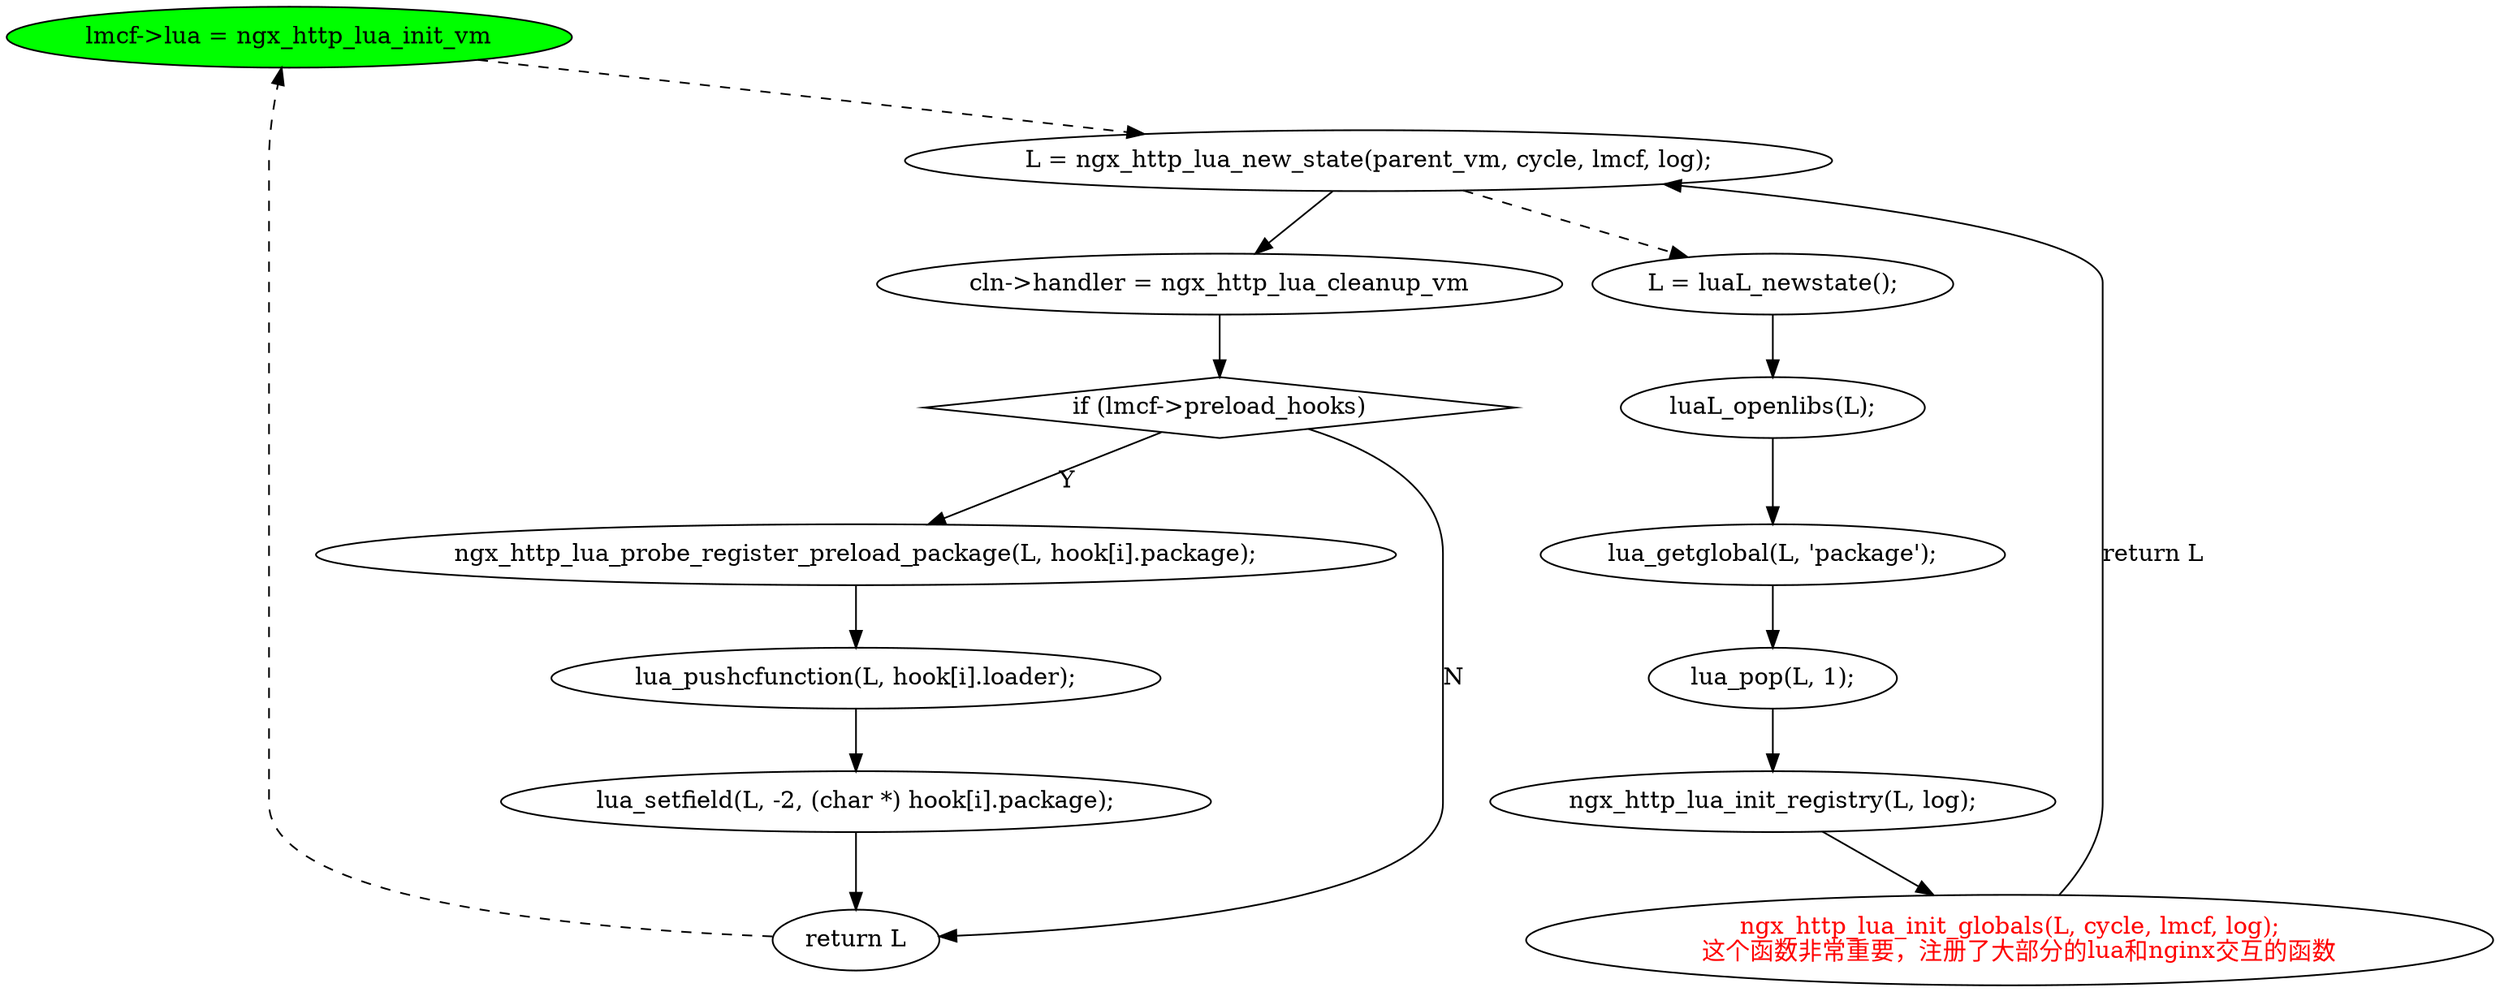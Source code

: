 digraph {
    "lmcf->lua = ngx_http_lua_init_vm"[style=filled, fillcolor=green];
    "lmcf->lua = ngx_http_lua_init_vm"-> "L = ngx_http_lua_new_state(parent_vm, cycle, lmcf, log);"[style=dashed];
    "L = ngx_http_lua_new_state(parent_vm, cycle, lmcf, log);"->"L = luaL_newstate();"[style=dashed];
    "L = ngx_http_lua_new_state(parent_vm, cycle, lmcf, log);"->"cln->handler = ngx_http_lua_cleanup_vm";
    "cln->handler = ngx_http_lua_cleanup_vm"->"if (lmcf->preload_hooks)";
    "if (lmcf->preload_hooks)"->"ngx_http_lua_probe_register_preload_package(L, hook[i].package);"[label=Y];
    "ngx_http_lua_probe_register_preload_package(L, hook[i].package);"->"lua_pushcfunction(L, hook[i].loader);";
    "lua_pushcfunction(L, hook[i].loader);"->"lua_setfield(L, -2, (char *) hook[i].package);"
    "lua_setfield(L, -2, (char *) hook[i].package);"->"return L";
    "if (lmcf->preload_hooks)"[shape=diamond];
    "if (lmcf->preload_hooks)"->"return L"[label=N];
    "return L"->"lmcf->lua = ngx_http_lua_init_vm"[style=dashed];

    "L = luaL_newstate();"->"luaL_openlibs(L);";
    "luaL_openlibs(L);"->"lua_getglobal(L, 'package');";
    "lua_getglobal(L, 'package');"->"lua_pop(L, 1);";
    "lua_pop(L, 1);"->"ngx_http_lua_init_registry(L, log);";

    "ngx_http_lua_init_globals(L, cycle, lmcf, log);
    这个函数非常重要，注册了大部分的lua和nginx交互的函数"[fontcolor=red];

    "ngx_http_lua_init_registry(L, log);"->"ngx_http_lua_init_globals(L, cycle, lmcf, log);
    这个函数非常重要，注册了大部分的lua和nginx交互的函数";
    "ngx_http_lua_init_globals(L, cycle, lmcf, log);
    这个函数非常重要，注册了大部分的lua和nginx交互的函数"->"L = ngx_http_lua_new_state(parent_vm, cycle, lmcf, log);"[label="return L"];
}

